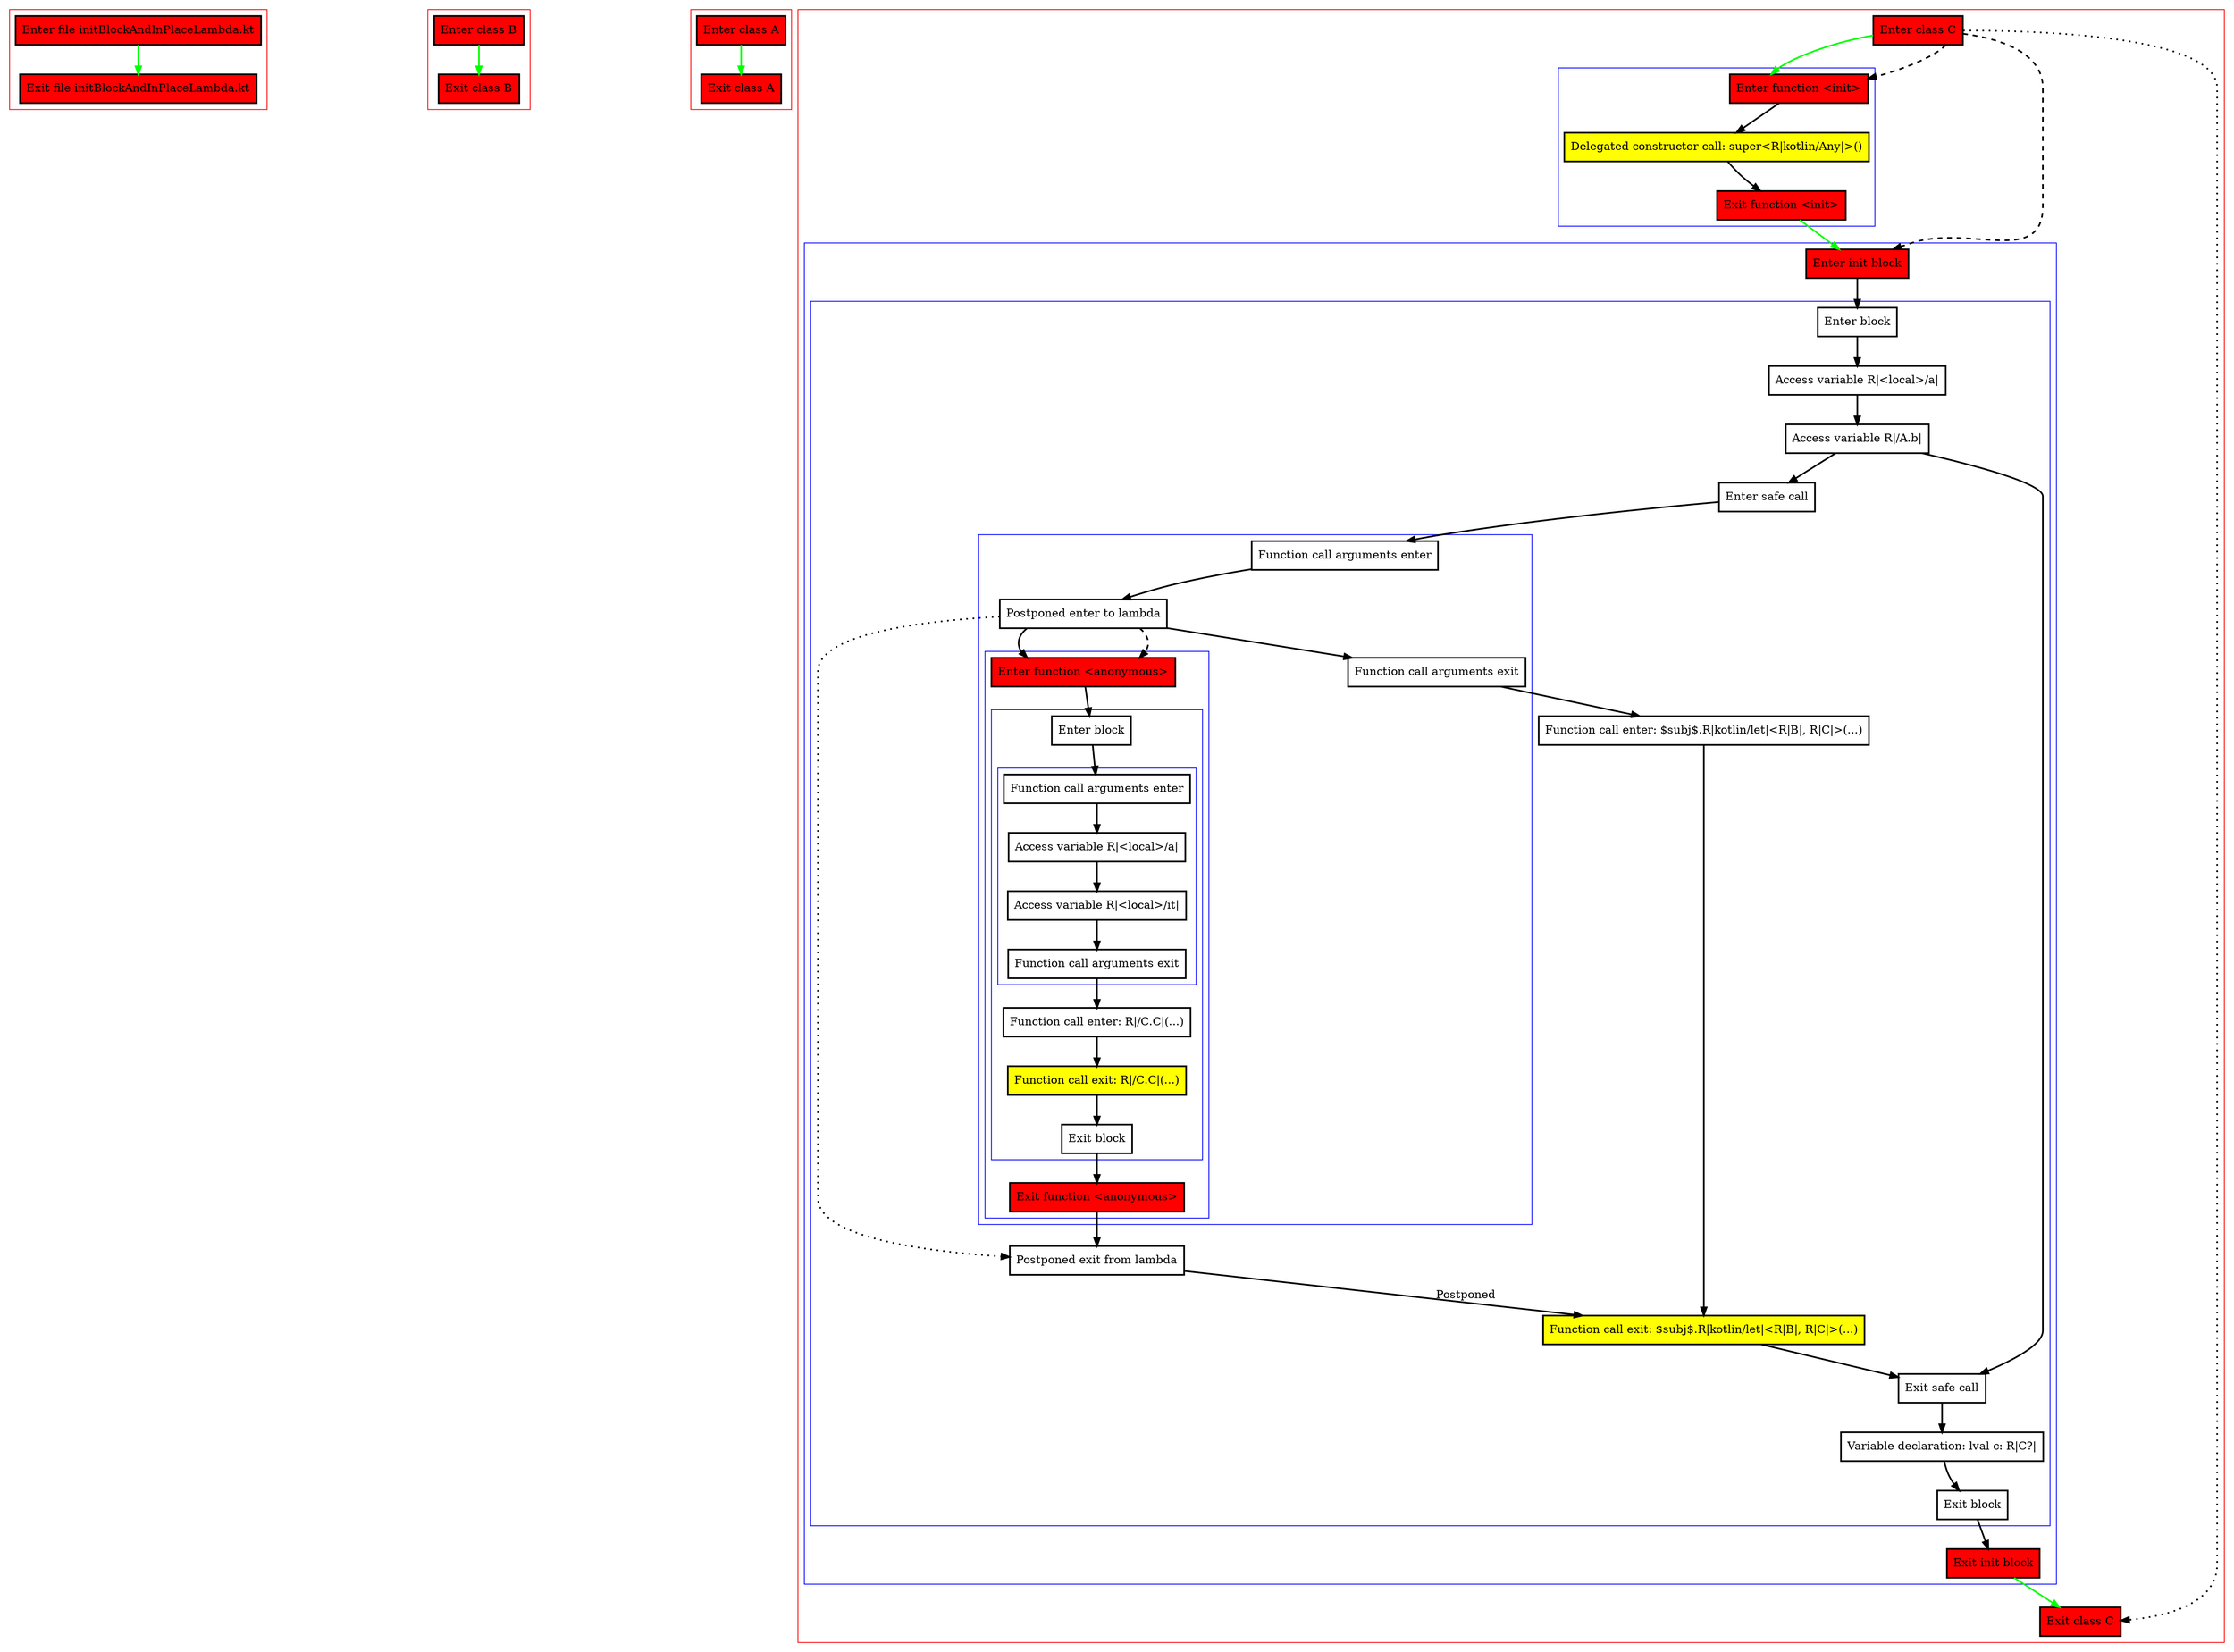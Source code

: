 digraph initBlockAndInPlaceLambda_kt {
    graph [nodesep=3]
    node [shape=box penwidth=2]
    edge [penwidth=2]

    subgraph cluster_0 {
        color=red
        0 [label="Enter file initBlockAndInPlaceLambda.kt" style="filled" fillcolor=red];
        1 [label="Exit file initBlockAndInPlaceLambda.kt" style="filled" fillcolor=red];
    }
    0 -> {1} [color=green];

    subgraph cluster_1 {
        color=red
        2 [label="Enter class B" style="filled" fillcolor=red];
        3 [label="Exit class B" style="filled" fillcolor=red];
    }
    2 -> {3} [color=green];

    subgraph cluster_2 {
        color=red
        4 [label="Enter class A" style="filled" fillcolor=red];
        5 [label="Exit class A" style="filled" fillcolor=red];
    }
    4 -> {5} [color=green];

    subgraph cluster_3 {
        color=red
        6 [label="Enter class C" style="filled" fillcolor=red];
        subgraph cluster_4 {
            color=blue
            7 [label="Enter function <init>" style="filled" fillcolor=red];
            8 [label="Delegated constructor call: super<R|kotlin/Any|>()" style="filled" fillcolor=yellow];
            9 [label="Exit function <init>" style="filled" fillcolor=red];
        }
        subgraph cluster_5 {
            color=blue
            10 [label="Enter init block" style="filled" fillcolor=red];
            subgraph cluster_6 {
                color=blue
                11 [label="Enter block"];
                12 [label="Access variable R|<local>/a|"];
                13 [label="Access variable R|/A.b|"];
                14 [label="Enter safe call"];
                subgraph cluster_7 {
                    color=blue
                    15 [label="Function call arguments enter"];
                    16 [label="Postponed enter to lambda"];
                    subgraph cluster_8 {
                        color=blue
                        17 [label="Enter function <anonymous>" style="filled" fillcolor=red];
                        subgraph cluster_9 {
                            color=blue
                            18 [label="Enter block"];
                            subgraph cluster_10 {
                                color=blue
                                19 [label="Function call arguments enter"];
                                20 [label="Access variable R|<local>/a|"];
                                21 [label="Access variable R|<local>/it|"];
                                22 [label="Function call arguments exit"];
                            }
                            23 [label="Function call enter: R|/C.C|(...)"];
                            24 [label="Function call exit: R|/C.C|(...)" style="filled" fillcolor=yellow];
                            25 [label="Exit block"];
                        }
                        26 [label="Exit function <anonymous>" style="filled" fillcolor=red];
                    }
                    27 [label="Function call arguments exit"];
                }
                28 [label="Function call enter: $subj$.R|kotlin/let|<R|B|, R|C|>(...)"];
                29 [label="Postponed exit from lambda"];
                30 [label="Function call exit: $subj$.R|kotlin/let|<R|B|, R|C|>(...)" style="filled" fillcolor=yellow];
                31 [label="Exit safe call"];
                32 [label="Variable declaration: lval c: R|C?|"];
                33 [label="Exit block"];
            }
            34 [label="Exit init block" style="filled" fillcolor=red];
        }
        35 [label="Exit class C" style="filled" fillcolor=red];
    }
    6 -> {7} [color=green];
    6 -> {35} [style=dotted];
    6 -> {7 10} [style=dashed];
    7 -> {8};
    8 -> {9};
    9 -> {10} [color=green];
    10 -> {11};
    11 -> {12};
    12 -> {13};
    13 -> {14 31};
    14 -> {15};
    15 -> {16};
    16 -> {17 27};
    16 -> {29} [style=dotted];
    16 -> {17} [style=dashed];
    17 -> {18};
    18 -> {19};
    19 -> {20};
    20 -> {21};
    21 -> {22};
    22 -> {23};
    23 -> {24};
    24 -> {25};
    25 -> {26};
    26 -> {29};
    27 -> {28};
    28 -> {30};
    29 -> {30} [label="Postponed"];
    30 -> {31};
    31 -> {32};
    32 -> {33};
    33 -> {34};
    34 -> {35} [color=green];

}

